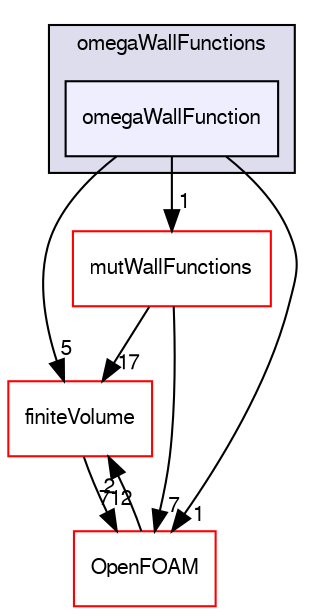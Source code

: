 digraph "src/turbulenceModels/compressible/RAS/derivedFvPatchFields/wallFunctions/omegaWallFunctions/omegaWallFunction" {
  bgcolor=transparent;
  compound=true
  node [ fontsize="10", fontname="FreeSans"];
  edge [ labelfontsize="10", labelfontname="FreeSans"];
  subgraph clusterdir_a49dd7a4e58a99ee03a2468f11a0687e {
    graph [ bgcolor="#ddddee", pencolor="black", label="omegaWallFunctions" fontname="FreeSans", fontsize="10", URL="dir_a49dd7a4e58a99ee03a2468f11a0687e.html"]
  dir_39abe881801a133ab1006e1d0b27a873 [shape=box, label="omegaWallFunction", style="filled", fillcolor="#eeeeff", pencolor="black", URL="dir_39abe881801a133ab1006e1d0b27a873.html"];
  }
  dir_9bd15774b555cf7259a6fa18f99fe99b [shape=box label="finiteVolume" color="red" URL="dir_9bd15774b555cf7259a6fa18f99fe99b.html"];
  dir_47b741f315fec8ed73158a9863eaebb9 [shape=box label="mutWallFunctions" color="red" URL="dir_47b741f315fec8ed73158a9863eaebb9.html"];
  dir_c5473ff19b20e6ec4dfe5c310b3778a8 [shape=box label="OpenFOAM" color="red" URL="dir_c5473ff19b20e6ec4dfe5c310b3778a8.html"];
  dir_9bd15774b555cf7259a6fa18f99fe99b->dir_c5473ff19b20e6ec4dfe5c310b3778a8 [headlabel="712", labeldistance=1.5 headhref="dir_000749_001732.html"];
  dir_47b741f315fec8ed73158a9863eaebb9->dir_9bd15774b555cf7259a6fa18f99fe99b [headlabel="17", labeldistance=1.5 headhref="dir_002906_000749.html"];
  dir_47b741f315fec8ed73158a9863eaebb9->dir_c5473ff19b20e6ec4dfe5c310b3778a8 [headlabel="7", labeldistance=1.5 headhref="dir_002906_001732.html"];
  dir_c5473ff19b20e6ec4dfe5c310b3778a8->dir_9bd15774b555cf7259a6fa18f99fe99b [headlabel="2", labeldistance=1.5 headhref="dir_001732_000749.html"];
  dir_39abe881801a133ab1006e1d0b27a873->dir_9bd15774b555cf7259a6fa18f99fe99b [headlabel="5", labeldistance=1.5 headhref="dir_002915_000749.html"];
  dir_39abe881801a133ab1006e1d0b27a873->dir_47b741f315fec8ed73158a9863eaebb9 [headlabel="1", labeldistance=1.5 headhref="dir_002915_002906.html"];
  dir_39abe881801a133ab1006e1d0b27a873->dir_c5473ff19b20e6ec4dfe5c310b3778a8 [headlabel="1", labeldistance=1.5 headhref="dir_002915_001732.html"];
}
